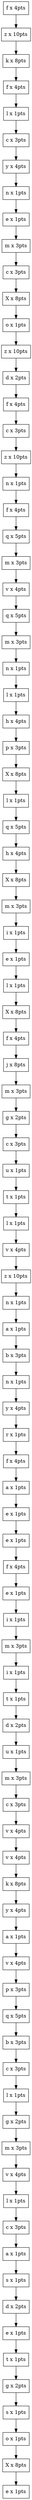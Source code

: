 digraph G{
node0[shape = record,label = "f x 4pts"];
node1[shape = record,label = "z x 10pts"];
node2[shape = record,label = "k x 8pts"];
node3[shape = record,label = "f x 4pts"];
node4[shape = record,label = "l x 1pts"];
node5[shape = record,label = "c x 3pts"];
node6[shape = record,label = "y x 4pts"];
node7[shape = record,label = "n x 1pts"];
node8[shape = record,label = "e x 1pts"];
node9[shape = record,label = "m x 3pts"];
node10[shape = record,label = "c x 3pts"];
node11[shape = record,label = "X x 8pts"];
node12[shape = record,label = "o x 1pts"];
node13[shape = record,label = "z x 10pts"];
node14[shape = record,label = "d x 2pts"];
node15[shape = record,label = "f x 4pts"];
node16[shape = record,label = "c x 3pts"];
node17[shape = record,label = "z x 10pts"];
node18[shape = record,label = "n x 1pts"];
node19[shape = record,label = "f x 4pts"];
node20[shape = record,label = "q x 5pts"];
node21[shape = record,label = "m x 3pts"];
node22[shape = record,label = "v x 4pts"];
node23[shape = record,label = "q x 5pts"];
node24[shape = record,label = "m x 3pts"];
node25[shape = record,label = "n x 1pts"];
node26[shape = record,label = "l x 1pts"];
node27[shape = record,label = "h x 4pts"];
node28[shape = record,label = "p x 3pts"];
node29[shape = record,label = "X x 8pts"];
node30[shape = record,label = "l x 1pts"];
node31[shape = record,label = "q x 5pts"];
node32[shape = record,label = "h x 4pts"];
node33[shape = record,label = "X x 8pts"];
node34[shape = record,label = "m x 3pts"];
node35[shape = record,label = "i x 1pts"];
node36[shape = record,label = "e x 1pts"];
node37[shape = record,label = "l x 1pts"];
node38[shape = record,label = "X x 8pts"];
node39[shape = record,label = "f x 4pts"];
node40[shape = record,label = "j x 8pts"];
node41[shape = record,label = "m x 3pts"];
node42[shape = record,label = "g x 2pts"];
node43[shape = record,label = "c x 3pts"];
node44[shape = record,label = "u x 1pts"];
node45[shape = record,label = "t x 1pts"];
node46[shape = record,label = "l x 1pts"];
node47[shape = record,label = "v x 4pts"];
node48[shape = record,label = "z x 10pts"];
node49[shape = record,label = "n x 1pts"];
node50[shape = record,label = "a x 1pts"];
node51[shape = record,label = "b x 3pts"];
node52[shape = record,label = "n x 1pts"];
node53[shape = record,label = "y x 4pts"];
node54[shape = record,label = "r x 1pts"];
node55[shape = record,label = "f x 4pts"];
node56[shape = record,label = "a x 1pts"];
node57[shape = record,label = "e x 1pts"];
node58[shape = record,label = "e x 1pts"];
node59[shape = record,label = "f x 4pts"];
node60[shape = record,label = "e x 1pts"];
node61[shape = record,label = "i x 1pts"];
node62[shape = record,label = "m x 3pts"];
node63[shape = record,label = "i x 1pts"];
node64[shape = record,label = "t x 1pts"];
node65[shape = record,label = "d x 2pts"];
node66[shape = record,label = "u x 1pts"];
node67[shape = record,label = "m x 3pts"];
node68[shape = record,label = "c x 3pts"];
node69[shape = record,label = "v x 4pts"];
node70[shape = record,label = "v x 4pts"];
node71[shape = record,label = "k x 8pts"];
node72[shape = record,label = "y x 4pts"];
node73[shape = record,label = "a x 1pts"];
node74[shape = record,label = "v x 4pts"];
node75[shape = record,label = "p x 3pts"];
node76[shape = record,label = "q x 5pts"];
node77[shape = record,label = "b x 3pts"];
node78[shape = record,label = "c x 3pts"];
node79[shape = record,label = "l x 1pts"];
node80[shape = record,label = "g x 2pts"];
node81[shape = record,label = "m x 3pts"];
node82[shape = record,label = "v x 4pts"];
node83[shape = record,label = "l x 1pts"];
node84[shape = record,label = "c x 3pts"];
node85[shape = record,label = "a x 1pts"];
node86[shape = record,label = "s x 1pts"];
node87[shape = record,label = "d x 2pts"];
node88[shape = record,label = "e x 1pts"];
node89[shape = record,label = "t x 1pts"];
node90[shape = record,label = "g x 2pts"];
node91[shape = record,label = "s x 1pts"];
node92[shape = record,label = "o x 1pts"];
node93[shape = record,label = "X x 8pts"];
node94[shape = record,label = "e x 1pts"];
node0->node1->node2->node3->node4->node5->node6->node7->node8->node9->node10->node11->node12->node13->node14->node15->node16->node17->node18->node19->node20->node21->node22->node23->node24->node25->node26->node27->node28->node29->node30->node31->node32->node33->node34->node35->node36->node37->node38->node39->node40->node41->node42->node43->node44->node45->node46->node47->node48->node49->node50->node51->node52->node53->node54->node55->node56->node57->node58->node59->node60->node61->node62->node63->node64->node65->node66->node67->node68->node69->node70->node71->node72->node73->node74->node75->node76->node77->node78->node79->node80->node81->node82->node83->node84->node85->node86->node87->node88->node89->node90->node91->node92->node93->node94}